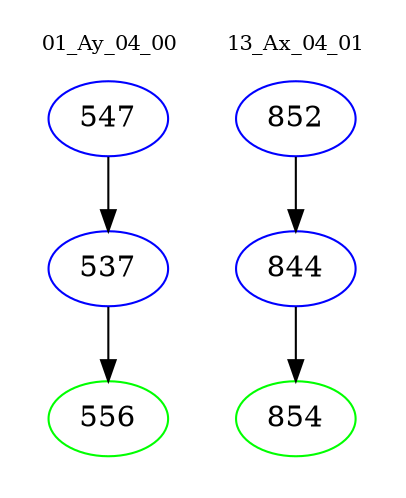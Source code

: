 digraph{
subgraph cluster_0 {
color = white
label = "01_Ay_04_00";
fontsize=10;
T0_547 [label="547", color="blue"]
T0_547 -> T0_537 [color="black"]
T0_537 [label="537", color="blue"]
T0_537 -> T0_556 [color="black"]
T0_556 [label="556", color="green"]
}
subgraph cluster_1 {
color = white
label = "13_Ax_04_01";
fontsize=10;
T1_852 [label="852", color="blue"]
T1_852 -> T1_844 [color="black"]
T1_844 [label="844", color="blue"]
T1_844 -> T1_854 [color="black"]
T1_854 [label="854", color="green"]
}
}
